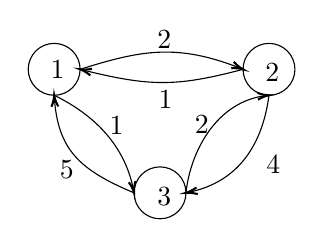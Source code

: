 \begin{tikzpicture}[x=0.75pt,y=0.75pt,yscale=-0.5,xscale=0.5]
%uncomment if require: \path (0,318); %set diagram left start at 0, and has height of 318

%Shape: Circle [id:dp8552406885330566] 
\draw   (100,155) .. controls (100,141.19) and (111.19,130) .. (125,130) .. controls (138.81,130) and (150,141.19) .. (150,155) .. controls (150,168.81) and (138.81,180) .. (125,180) .. controls (111.19,180) and (100,168.81) .. (100,155) -- cycle ;
%Shape: Circle [id:dp09770625656490761] 
\draw   (307,155) .. controls (307,141.19) and (318.19,130) .. (332,130) .. controls (345.81,130) and (357,141.19) .. (357,155) .. controls (357,168.81) and (345.81,180) .. (332,180) .. controls (318.19,180) and (307,168.81) .. (307,155) -- cycle ;
%Shape: Circle [id:dp20108922600222412] 
\draw   (202,274) .. controls (202,260.19) and (213.19,249) .. (227,249) .. controls (240.81,249) and (252,260.19) .. (252,274) .. controls (252,287.81) and (240.81,299) .. (227,299) .. controls (213.19,299) and (202,287.81) .. (202,274) -- cycle ;
%Curve Lines [id:da03416611292826599] 
\draw    (150,155) .. controls (208.71,136.56) and (243.65,129.54) .. (306.06,154.62) ;
\draw [shift={(307,155)}, rotate = 202.06] [color={rgb, 255:red, 0; green, 0; blue, 0 }  ][line width=0.75]    (10.93,-3.29) .. controls (6.95,-1.4) and (3.31,-0.3) .. (0,0) .. controls (3.31,0.3) and (6.95,1.4) .. (10.93,3.29)   ;
%Curve Lines [id:da09658173369640033] 
\draw    (307,155) .. controls (241.33,172.38) and (216.25,171.48) .. (150.99,155.25) ;
\draw [shift={(150,155)}, rotate = 14.01] [color={rgb, 255:red, 0; green, 0; blue, 0 }  ][line width=0.75]    (10.93,-3.29) .. controls (6.95,-1.4) and (3.31,-0.3) .. (0,0) .. controls (3.31,0.3) and (6.95,1.4) .. (10.93,3.29)   ;
%Curve Lines [id:da3395837262637085] 
\draw    (332,180) .. controls (326.06,225.01) and (304.44,263.69) .. (253.55,273.71) ;
\draw [shift={(252,274)}, rotate = 349.61] [color={rgb, 255:red, 0; green, 0; blue, 0 }  ][line width=0.75]    (10.93,-3.29) .. controls (6.95,-1.4) and (3.31,-0.3) .. (0,0) .. controls (3.31,0.3) and (6.95,1.4) .. (10.93,3.29)   ;
%Curve Lines [id:da5148363316884303] 
\draw    (252,274) .. controls (255.96,235.85) and (280.5,185.49) .. (330.48,180.15) ;
\draw [shift={(332,180)}, rotate = 174.99] [color={rgb, 255:red, 0; green, 0; blue, 0 }  ][line width=0.75]    (10.93,-3.29) .. controls (6.95,-1.4) and (3.31,-0.3) .. (0,0) .. controls (3.31,0.3) and (6.95,1.4) .. (10.93,3.29)   ;
%Curve Lines [id:da9847848128429115] 
\draw    (202,274) .. controls (148.54,251.69) and (128.4,231.87) .. (125.1,181.53) ;
\draw [shift={(125,180)}, rotate = 86.66] [color={rgb, 255:red, 0; green, 0; blue, 0 }  ][line width=0.75]    (10.93,-3.29) .. controls (6.95,-1.4) and (3.31,-0.3) .. (0,0) .. controls (3.31,0.3) and (6.95,1.4) .. (10.93,3.29)   ;
%Curve Lines [id:da7368989634069993] 
\draw    (125,180) .. controls (168.34,201.15) and (194.22,232.51) .. (201.67,272.18) ;
\draw [shift={(202,274)}, rotate = 260.2] [color={rgb, 255:red, 0; green, 0; blue, 0 }  ][line width=0.75]    (10.93,-3.29) .. controls (6.95,-1.4) and (3.31,-0.3) .. (0,0) .. controls (3.31,0.3) and (6.95,1.4) .. (10.93,3.29)   ;

% Text Node
\draw (119,144.4) node [anchor=north west][inner sep=0.75pt]    {$1$};
% Text Node
\draw (326,147.4) node [anchor=north west][inner sep=0.75pt]    {$2$};
% Text Node
\draw (222,266.4) node [anchor=north west][inner sep=0.75pt]    {$3$};
% Text Node
\draw (222,115.4) node [anchor=north west][inner sep=0.75pt]    {$2$};
% Text Node
\draw (223,173.4) node [anchor=north west][inner sep=0.75pt]    {$1$};
% Text Node
\draw (327,235.4) node [anchor=north west][inner sep=0.75pt]    {$4$};
% Text Node
\draw (258,197.4) node [anchor=north west][inner sep=0.75pt]    {$2$};
% Text Node
\draw (128,240.4) node [anchor=north west][inner sep=0.75pt]    {$5$};
% Text Node
\draw (176,198.4) node [anchor=north west][inner sep=0.75pt]    {$1$};
\end{tikzpicture}